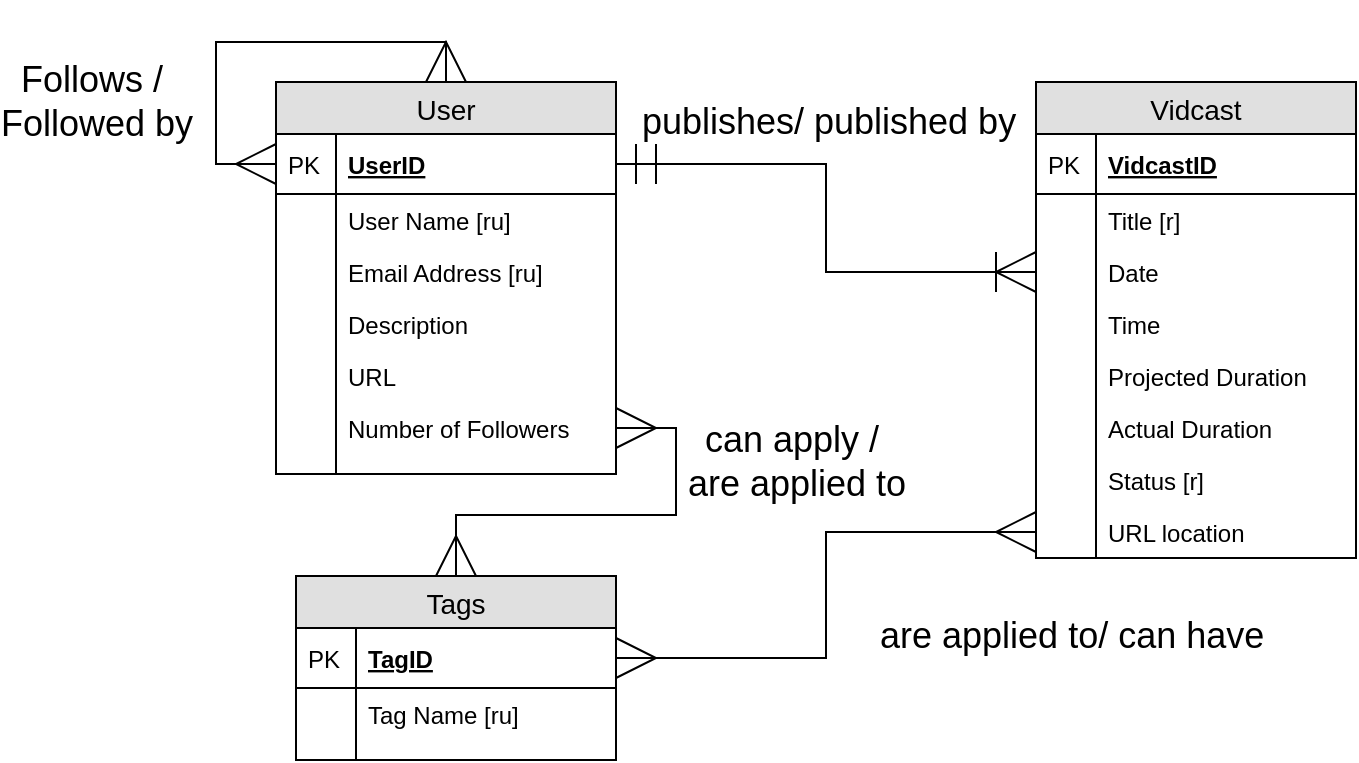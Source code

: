 <mxfile version="12.5.3"><diagram id="6R7zQdtjLCKY_XuK-OfO" name="Page-1"><mxGraphModel grid="1" dx="1038" dy="544" gridSize="10" guides="1" tooltips="1" connect="1" arrows="1" fold="1" page="1" pageScale="1" pageWidth="850" pageHeight="1100" math="0" shadow="0"><root><mxCell id="0"/><mxCell id="1" parent="0"/><mxCell id="j-ylUA8Uv2vwASNYexw--1" value="User" parent="1" style="swimlane;fontStyle=0;childLayout=stackLayout;horizontal=1;startSize=26;fillColor=#e0e0e0;horizontalStack=0;resizeParent=1;resizeParentMax=0;resizeLast=0;collapsible=1;marginBottom=0;swimlaneFillColor=#ffffff;align=center;fontSize=14;" vertex="1"><mxGeometry as="geometry" y="40" x="150" width="170" height="196"/></mxCell><mxCell id="j-ylUA8Uv2vwASNYexw--2" value="UserID" parent="j-ylUA8Uv2vwASNYexw--1" style="shape=partialRectangle;top=0;left=0;right=0;bottom=1;align=left;verticalAlign=middle;fillColor=none;spacingLeft=34;spacingRight=4;overflow=hidden;rotatable=0;points=[[0,0.5],[1,0.5]];portConstraint=eastwest;dropTarget=0;fontStyle=5;fontSize=12;" vertex="1"><mxGeometry as="geometry" y="26" width="170" height="30"/></mxCell><mxCell id="j-ylUA8Uv2vwASNYexw--3" value="PK" parent="j-ylUA8Uv2vwASNYexw--2" style="shape=partialRectangle;top=0;left=0;bottom=0;fillColor=none;align=left;verticalAlign=middle;spacingLeft=4;spacingRight=4;overflow=hidden;rotatable=0;points=[];portConstraint=eastwest;part=1;fontSize=12;" vertex="1" connectable="0"><mxGeometry as="geometry" width="30" height="30"/></mxCell><mxCell id="j-ylUA8Uv2vwASNYexw--4" value="User Name [ru]" parent="j-ylUA8Uv2vwASNYexw--1" style="shape=partialRectangle;top=0;left=0;right=0;bottom=0;align=left;verticalAlign=top;fillColor=none;spacingLeft=34;spacingRight=4;overflow=hidden;rotatable=0;points=[[0,0.5],[1,0.5]];portConstraint=eastwest;dropTarget=0;fontSize=12;" vertex="1"><mxGeometry as="geometry" y="56" width="170" height="26"/></mxCell><mxCell id="j-ylUA8Uv2vwASNYexw--5" value="" parent="j-ylUA8Uv2vwASNYexw--4" style="shape=partialRectangle;top=0;left=0;bottom=0;fillColor=none;align=left;verticalAlign=top;spacingLeft=4;spacingRight=4;overflow=hidden;rotatable=0;points=[];portConstraint=eastwest;part=1;fontSize=12;" vertex="1" connectable="0"><mxGeometry as="geometry" width="30" height="26"/></mxCell><mxCell id="ruS7PDotT1vdM0IF2JLa-1" value="Email Address [ru]" parent="j-ylUA8Uv2vwASNYexw--1" style="shape=partialRectangle;top=0;left=0;right=0;bottom=0;align=left;verticalAlign=top;fillColor=none;spacingLeft=34;spacingRight=4;overflow=hidden;rotatable=0;points=[[0,0.5],[1,0.5]];portConstraint=eastwest;dropTarget=0;fontSize=12;" vertex="1"><mxGeometry as="geometry" y="82" width="170" height="26"/></mxCell><mxCell id="ruS7PDotT1vdM0IF2JLa-2" value="" parent="ruS7PDotT1vdM0IF2JLa-1" style="shape=partialRectangle;top=0;left=0;bottom=0;fillColor=none;align=left;verticalAlign=top;spacingLeft=4;spacingRight=4;overflow=hidden;rotatable=0;points=[];portConstraint=eastwest;part=1;fontSize=12;" vertex="1" connectable="0"><mxGeometry as="geometry" width="30" height="26"/></mxCell><mxCell id="ruS7PDotT1vdM0IF2JLa-3" value="Description" parent="j-ylUA8Uv2vwASNYexw--1" style="shape=partialRectangle;top=0;left=0;right=0;bottom=0;align=left;verticalAlign=top;fillColor=none;spacingLeft=34;spacingRight=4;overflow=hidden;rotatable=0;points=[[0,0.5],[1,0.5]];portConstraint=eastwest;dropTarget=0;fontSize=12;" vertex="1"><mxGeometry as="geometry" y="108" width="170" height="26"/></mxCell><mxCell id="ruS7PDotT1vdM0IF2JLa-4" value="" parent="ruS7PDotT1vdM0IF2JLa-3" style="shape=partialRectangle;top=0;left=0;bottom=0;fillColor=none;align=left;verticalAlign=top;spacingLeft=4;spacingRight=4;overflow=hidden;rotatable=0;points=[];portConstraint=eastwest;part=1;fontSize=12;" vertex="1" connectable="0"><mxGeometry as="geometry" width="30" height="26"/></mxCell><mxCell id="HQNzvlRnzjk_ifqC67Gk-1" value="URL" parent="j-ylUA8Uv2vwASNYexw--1" style="shape=partialRectangle;top=0;left=0;right=0;bottom=0;align=left;verticalAlign=top;fillColor=none;spacingLeft=34;spacingRight=4;overflow=hidden;rotatable=0;points=[[0,0.5],[1,0.5]];portConstraint=eastwest;dropTarget=0;fontSize=12;" vertex="1"><mxGeometry as="geometry" y="134" width="170" height="26"/></mxCell><mxCell id="HQNzvlRnzjk_ifqC67Gk-2" value="" parent="HQNzvlRnzjk_ifqC67Gk-1" style="shape=partialRectangle;top=0;left=0;bottom=0;fillColor=none;align=left;verticalAlign=top;spacingLeft=4;spacingRight=4;overflow=hidden;rotatable=0;points=[];portConstraint=eastwest;part=1;fontSize=12;" vertex="1" connectable="0"><mxGeometry as="geometry" width="30" height="26"/></mxCell><mxCell id="HQNzvlRnzjk_ifqC67Gk-3" value="Number of Followers" parent="j-ylUA8Uv2vwASNYexw--1" style="shape=partialRectangle;top=0;left=0;right=0;bottom=0;align=left;verticalAlign=top;fillColor=none;spacingLeft=34;spacingRight=4;overflow=hidden;rotatable=0;points=[[0,0.5],[1,0.5]];portConstraint=eastwest;dropTarget=0;fontSize=12;" vertex="1"><mxGeometry as="geometry" y="160" width="170" height="26"/></mxCell><mxCell id="HQNzvlRnzjk_ifqC67Gk-4" value="" parent="HQNzvlRnzjk_ifqC67Gk-3" style="shape=partialRectangle;top=0;left=0;bottom=0;fillColor=none;align=left;verticalAlign=top;spacingLeft=4;spacingRight=4;overflow=hidden;rotatable=0;points=[];portConstraint=eastwest;part=1;fontSize=12;" vertex="1" connectable="0"><mxGeometry as="geometry" width="30" height="26"/></mxCell><mxCell id="j-ylUA8Uv2vwASNYexw--11" value="" parent="j-ylUA8Uv2vwASNYexw--1" style="shape=partialRectangle;top=0;left=0;right=0;bottom=0;align=left;verticalAlign=top;fillColor=none;spacingLeft=34;spacingRight=4;overflow=hidden;rotatable=0;points=[[0,0.5],[1,0.5]];portConstraint=eastwest;dropTarget=0;fontSize=12;" vertex="1"><mxGeometry as="geometry" y="186" width="170" height="10"/></mxCell><mxCell id="j-ylUA8Uv2vwASNYexw--12" value="" parent="j-ylUA8Uv2vwASNYexw--11" style="shape=partialRectangle;top=0;left=0;bottom=0;fillColor=none;align=left;verticalAlign=top;spacingLeft=4;spacingRight=4;overflow=hidden;rotatable=0;points=[];portConstraint=eastwest;part=1;fontSize=12;" vertex="1" connectable="0"><mxGeometry as="geometry" width="30" height="10"/></mxCell><mxCell id="HQNzvlRnzjk_ifqC67Gk-21" value="Follows /&amp;nbsp;&lt;br&gt;Followed by" parent="j-ylUA8Uv2vwASNYexw--1" style="edgeStyle=orthogonalEdgeStyle;rounded=0;orthogonalLoop=1;jettySize=auto;html=1;exitX=0.5;exitY=0;exitDx=0;exitDy=0;entryX=0;entryY=0.5;entryDx=0;entryDy=0;endSize=18;startSize=18;endArrow=ERmany;endFill=0;startArrow=ERmany;startFill=0;fontSize=18;" target="j-ylUA8Uv2vwASNYexw--2" source="j-ylUA8Uv2vwASNYexw--1" edge="1"><mxGeometry as="geometry" y="-60" x="0.46" relative="1"><mxPoint as="targetPoint" y="50" x="-20"/><Array as="points"><mxPoint y="-20" x="85"/><mxPoint y="-20" x="-30"/><mxPoint y="41" x="-30"/></Array><mxPoint as="offset"/></mxGeometry></mxCell><mxCell id="j-ylUA8Uv2vwASNYexw--13" value="Vidcast" parent="1" style="swimlane;fontStyle=0;childLayout=stackLayout;horizontal=1;startSize=26;fillColor=#e0e0e0;horizontalStack=0;resizeParent=1;resizeParentMax=0;resizeLast=0;collapsible=1;marginBottom=0;swimlaneFillColor=#ffffff;align=center;fontSize=14;" vertex="1"><mxGeometry as="geometry" y="40" x="530" width="160" height="238"/></mxCell><mxCell id="j-ylUA8Uv2vwASNYexw--14" value="VidcastID" parent="j-ylUA8Uv2vwASNYexw--13" style="shape=partialRectangle;top=0;left=0;right=0;bottom=1;align=left;verticalAlign=middle;fillColor=none;spacingLeft=34;spacingRight=4;overflow=hidden;rotatable=0;points=[[0,0.5],[1,0.5]];portConstraint=eastwest;dropTarget=0;fontStyle=5;fontSize=12;" vertex="1"><mxGeometry as="geometry" y="26" width="160" height="30"/></mxCell><mxCell id="j-ylUA8Uv2vwASNYexw--15" value="PK" parent="j-ylUA8Uv2vwASNYexw--14" style="shape=partialRectangle;top=0;left=0;bottom=0;fillColor=none;align=left;verticalAlign=middle;spacingLeft=4;spacingRight=4;overflow=hidden;rotatable=0;points=[];portConstraint=eastwest;part=1;fontSize=12;" vertex="1" connectable="0"><mxGeometry as="geometry" width="30" height="30"/></mxCell><mxCell id="j-ylUA8Uv2vwASNYexw--16" value="Title [r]" parent="j-ylUA8Uv2vwASNYexw--13" style="shape=partialRectangle;top=0;left=0;right=0;bottom=0;align=left;verticalAlign=top;fillColor=none;spacingLeft=34;spacingRight=4;overflow=hidden;rotatable=0;points=[[0,0.5],[1,0.5]];portConstraint=eastwest;dropTarget=0;fontSize=12;" vertex="1"><mxGeometry as="geometry" y="56" width="160" height="26"/></mxCell><mxCell id="j-ylUA8Uv2vwASNYexw--17" value="" parent="j-ylUA8Uv2vwASNYexw--16" style="shape=partialRectangle;top=0;left=0;bottom=0;fillColor=none;align=left;verticalAlign=top;spacingLeft=4;spacingRight=4;overflow=hidden;rotatable=0;points=[];portConstraint=eastwest;part=1;fontSize=12;" vertex="1" connectable="0"><mxGeometry as="geometry" width="30" height="26"/></mxCell><mxCell id="j-ylUA8Uv2vwASNYexw--18" value="Date" parent="j-ylUA8Uv2vwASNYexw--13" style="shape=partialRectangle;top=0;left=0;right=0;bottom=0;align=left;verticalAlign=top;fillColor=none;spacingLeft=34;spacingRight=4;overflow=hidden;rotatable=0;points=[[0,0.5],[1,0.5]];portConstraint=eastwest;dropTarget=0;fontSize=12;" vertex="1"><mxGeometry as="geometry" y="82" width="160" height="26"/></mxCell><mxCell id="j-ylUA8Uv2vwASNYexw--19" value="" parent="j-ylUA8Uv2vwASNYexw--18" style="shape=partialRectangle;top=0;left=0;bottom=0;fillColor=none;align=left;verticalAlign=top;spacingLeft=4;spacingRight=4;overflow=hidden;rotatable=0;points=[];portConstraint=eastwest;part=1;fontSize=12;" vertex="1" connectable="0"><mxGeometry as="geometry" width="30" height="26"/></mxCell><mxCell id="j-ylUA8Uv2vwASNYexw--20" value="Time" parent="j-ylUA8Uv2vwASNYexw--13" style="shape=partialRectangle;top=0;left=0;right=0;bottom=0;align=left;verticalAlign=top;fillColor=none;spacingLeft=34;spacingRight=4;overflow=hidden;rotatable=0;points=[[0,0.5],[1,0.5]];portConstraint=eastwest;dropTarget=0;fontSize=12;" vertex="1"><mxGeometry as="geometry" y="108" width="160" height="26"/></mxCell><mxCell id="j-ylUA8Uv2vwASNYexw--21" value="" parent="j-ylUA8Uv2vwASNYexw--20" style="shape=partialRectangle;top=0;left=0;bottom=0;fillColor=none;align=left;verticalAlign=top;spacingLeft=4;spacingRight=4;overflow=hidden;rotatable=0;points=[];portConstraint=eastwest;part=1;fontSize=12;" vertex="1" connectable="0"><mxGeometry as="geometry" width="30" height="26"/></mxCell><mxCell id="j-ylUA8Uv2vwASNYexw--44" value="Projected Duration" parent="j-ylUA8Uv2vwASNYexw--13" style="shape=partialRectangle;top=0;left=0;right=0;bottom=0;align=left;verticalAlign=top;fillColor=none;spacingLeft=34;spacingRight=4;overflow=hidden;rotatable=0;points=[[0,0.5],[1,0.5]];portConstraint=eastwest;dropTarget=0;fontSize=12;" vertex="1"><mxGeometry as="geometry" y="134" width="160" height="26"/></mxCell><mxCell id="j-ylUA8Uv2vwASNYexw--45" value="" parent="j-ylUA8Uv2vwASNYexw--44" style="shape=partialRectangle;top=0;left=0;bottom=0;fillColor=none;align=left;verticalAlign=top;spacingLeft=4;spacingRight=4;overflow=hidden;rotatable=0;points=[];portConstraint=eastwest;part=1;fontSize=12;" vertex="1" connectable="0"><mxGeometry as="geometry" width="30" height="26"/></mxCell><mxCell id="HQNzvlRnzjk_ifqC67Gk-24" value="Actual Duration" parent="j-ylUA8Uv2vwASNYexw--13" style="shape=partialRectangle;top=0;left=0;right=0;bottom=0;align=left;verticalAlign=top;fillColor=none;spacingLeft=34;spacingRight=4;overflow=hidden;rotatable=0;points=[[0,0.5],[1,0.5]];portConstraint=eastwest;dropTarget=0;fontSize=12;" vertex="1"><mxGeometry as="geometry" y="160" width="160" height="26"/></mxCell><mxCell id="HQNzvlRnzjk_ifqC67Gk-25" value="" parent="HQNzvlRnzjk_ifqC67Gk-24" style="shape=partialRectangle;top=0;left=0;bottom=0;fillColor=none;align=left;verticalAlign=top;spacingLeft=4;spacingRight=4;overflow=hidden;rotatable=0;points=[];portConstraint=eastwest;part=1;fontSize=12;" vertex="1" connectable="0"><mxGeometry as="geometry" width="30" height="26"/></mxCell><mxCell id="HQNzvlRnzjk_ifqC67Gk-26" value="Status [r]" parent="j-ylUA8Uv2vwASNYexw--13" style="shape=partialRectangle;top=0;left=0;right=0;bottom=0;align=left;verticalAlign=top;fillColor=none;spacingLeft=34;spacingRight=4;overflow=hidden;rotatable=0;points=[[0,0.5],[1,0.5]];portConstraint=eastwest;dropTarget=0;fontSize=12;" vertex="1"><mxGeometry as="geometry" y="186" width="160" height="26"/></mxCell><mxCell id="HQNzvlRnzjk_ifqC67Gk-27" value="" parent="HQNzvlRnzjk_ifqC67Gk-26" style="shape=partialRectangle;top=0;left=0;bottom=0;fillColor=none;align=left;verticalAlign=top;spacingLeft=4;spacingRight=4;overflow=hidden;rotatable=0;points=[];portConstraint=eastwest;part=1;fontSize=12;" vertex="1" connectable="0"><mxGeometry as="geometry" width="30" height="26"/></mxCell><mxCell id="HQNzvlRnzjk_ifqC67Gk-30" value="URL location" parent="j-ylUA8Uv2vwASNYexw--13" style="shape=partialRectangle;top=0;left=0;right=0;bottom=0;align=left;verticalAlign=top;fillColor=none;spacingLeft=34;spacingRight=4;overflow=hidden;rotatable=0;points=[[0,0.5],[1,0.5]];portConstraint=eastwest;dropTarget=0;fontSize=12;" vertex="1"><mxGeometry as="geometry" y="212" width="160" height="26"/></mxCell><mxCell id="HQNzvlRnzjk_ifqC67Gk-31" value="" parent="HQNzvlRnzjk_ifqC67Gk-30" style="shape=partialRectangle;top=0;left=0;bottom=0;fillColor=none;align=left;verticalAlign=top;spacingLeft=4;spacingRight=4;overflow=hidden;rotatable=0;points=[];portConstraint=eastwest;part=1;fontSize=12;" vertex="1" connectable="0"><mxGeometry as="geometry" width="30" height="26"/></mxCell><mxCell id="HQNzvlRnzjk_ifqC67Gk-32" value="can apply /&amp;nbsp;&lt;br&gt;are applied to" parent="1" style="edgeStyle=orthogonalEdgeStyle;rounded=0;orthogonalLoop=1;jettySize=auto;html=1;startArrow=ERmany;startFill=0;startSize=18;endArrow=ERmany;endFill=0;endSize=18;fontSize=18;" target="HQNzvlRnzjk_ifqC67Gk-3" source="j-ylUA8Uv2vwASNYexw--33" edge="1"><mxGeometry as="geometry" y="-60" x="0.561" relative="1"><mxPoint as="offset"/></mxGeometry></mxCell><mxCell id="j-ylUA8Uv2vwASNYexw--33" value="Tags" parent="1" style="swimlane;fontStyle=0;childLayout=stackLayout;horizontal=1;startSize=26;fillColor=#e0e0e0;horizontalStack=0;resizeParent=1;resizeParentMax=0;resizeLast=0;collapsible=1;marginBottom=0;swimlaneFillColor=#ffffff;align=center;fontSize=14;" vertex="1"><mxGeometry as="geometry" y="287" x="160" width="160" height="92"/></mxCell><mxCell id="j-ylUA8Uv2vwASNYexw--34" value="TagID" parent="j-ylUA8Uv2vwASNYexw--33" style="shape=partialRectangle;top=0;left=0;right=0;bottom=1;align=left;verticalAlign=middle;fillColor=none;spacingLeft=34;spacingRight=4;overflow=hidden;rotatable=0;points=[[0,0.5],[1,0.5]];portConstraint=eastwest;dropTarget=0;fontStyle=5;fontSize=12;" vertex="1"><mxGeometry as="geometry" y="26" width="160" height="30"/></mxCell><mxCell id="j-ylUA8Uv2vwASNYexw--35" value="PK" parent="j-ylUA8Uv2vwASNYexw--34" style="shape=partialRectangle;top=0;left=0;bottom=0;fillColor=none;align=left;verticalAlign=middle;spacingLeft=4;spacingRight=4;overflow=hidden;rotatable=0;points=[];portConstraint=eastwest;part=1;fontSize=12;" vertex="1" connectable="0"><mxGeometry as="geometry" width="30" height="30"/></mxCell><mxCell id="j-ylUA8Uv2vwASNYexw--36" value="Tag Name [ru]" parent="j-ylUA8Uv2vwASNYexw--33" style="shape=partialRectangle;top=0;left=0;right=0;bottom=0;align=left;verticalAlign=top;fillColor=none;spacingLeft=34;spacingRight=4;overflow=hidden;rotatable=0;points=[[0,0.5],[1,0.5]];portConstraint=eastwest;dropTarget=0;fontSize=12;" vertex="1"><mxGeometry as="geometry" y="56" width="160" height="26"/></mxCell><mxCell id="j-ylUA8Uv2vwASNYexw--37" value="" parent="j-ylUA8Uv2vwASNYexw--36" style="shape=partialRectangle;top=0;left=0;bottom=0;fillColor=none;align=left;verticalAlign=top;spacingLeft=4;spacingRight=4;overflow=hidden;rotatable=0;points=[];portConstraint=eastwest;part=1;fontSize=12;" vertex="1" connectable="0"><mxGeometry as="geometry" width="30" height="26"/></mxCell><mxCell id="j-ylUA8Uv2vwASNYexw--42" value="" parent="j-ylUA8Uv2vwASNYexw--33" style="shape=partialRectangle;top=0;left=0;right=0;bottom=0;align=left;verticalAlign=top;fillColor=none;spacingLeft=34;spacingRight=4;overflow=hidden;rotatable=0;points=[[0,0.5],[1,0.5]];portConstraint=eastwest;dropTarget=0;fontSize=12;" vertex="1"><mxGeometry as="geometry" y="82" width="160" height="10"/></mxCell><mxCell id="j-ylUA8Uv2vwASNYexw--43" value="" parent="j-ylUA8Uv2vwASNYexw--42" style="shape=partialRectangle;top=0;left=0;bottom=0;fillColor=none;align=left;verticalAlign=top;spacingLeft=4;spacingRight=4;overflow=hidden;rotatable=0;points=[];portConstraint=eastwest;part=1;fontSize=12;" vertex="1" connectable="0"><mxGeometry as="geometry" width="30" height="10"/></mxCell><mxCell id="j-ylUA8Uv2vwASNYexw--54" parent="1" style="edgeStyle=orthogonalEdgeStyle;rounded=0;orthogonalLoop=1;jettySize=auto;html=1;exitX=1;exitY=0.5;exitDx=0;exitDy=0;entryX=0;entryY=0.5;entryDx=0;entryDy=0;endSize=18;startSize=18;endArrow=ERoneToMany;endFill=0;startArrow=ERmandOne;startFill=0;" target="j-ylUA8Uv2vwASNYexw--18" source="j-ylUA8Uv2vwASNYexw--2" edge="1"><mxGeometry as="geometry" relative="1"/></mxCell><mxCell id="j-ylUA8Uv2vwASNYexw--58" value="&lt;font style=&quot;font-size: 18px&quot;&gt;publishes/ published by&lt;/font&gt;" parent="j-ylUA8Uv2vwASNYexw--54" style="text;html=1;align=center;verticalAlign=middle;resizable=0;points=[];labelBackgroundColor=#ffffff;fontSize=16;" vertex="1" connectable="0"><mxGeometry as="geometry" y="1" x="-0.255" relative="1"><mxPoint as="offset" y="-20" x="7"/></mxGeometry></mxCell><mxCell id="HQNzvlRnzjk_ifqC67Gk-22" value="" parent="1" style="shape=partialRectangle;top=0;left=0;right=0;bottom=0;align=left;verticalAlign=top;fillColor=none;spacingLeft=34;spacingRight=4;overflow=hidden;rotatable=0;points=[[0,0.5],[1,0.5]];portConstraint=eastwest;dropTarget=0;fontSize=12;" vertex="1"><mxGeometry as="geometry" y="210" x="530" width="160" height="10"/></mxCell><mxCell id="HQNzvlRnzjk_ifqC67Gk-23" value="" parent="HQNzvlRnzjk_ifqC67Gk-22" style="shape=partialRectangle;top=0;left=0;bottom=0;fillColor=none;align=left;verticalAlign=top;spacingLeft=4;spacingRight=4;overflow=hidden;rotatable=0;points=[];portConstraint=eastwest;part=1;fontSize=12;" vertex="1" connectable="0"><mxGeometry as="geometry" width="30" height="10"/></mxCell><mxCell id="HQNzvlRnzjk_ifqC67Gk-33" parent="1" style="edgeStyle=orthogonalEdgeStyle;rounded=0;orthogonalLoop=1;jettySize=auto;html=1;exitX=1;exitY=0.5;exitDx=0;exitDy=0;entryX=0;entryY=0.5;entryDx=0;entryDy=0;startArrow=ERmany;startFill=0;startSize=18;endArrow=ERmany;endFill=0;endSize=18;fontSize=18;" target="HQNzvlRnzjk_ifqC67Gk-30" source="j-ylUA8Uv2vwASNYexw--34" edge="1"><mxGeometry as="geometry" relative="1"/></mxCell><mxCell id="HQNzvlRnzjk_ifqC67Gk-34" value="are applied to/ can have" parent="1" style="text;html=1;fontSize=18;" vertex="1"><mxGeometry as="geometry" y="300" x="450" width="230" height="40"/></mxCell></root></mxGraphModel></diagram></mxfile>